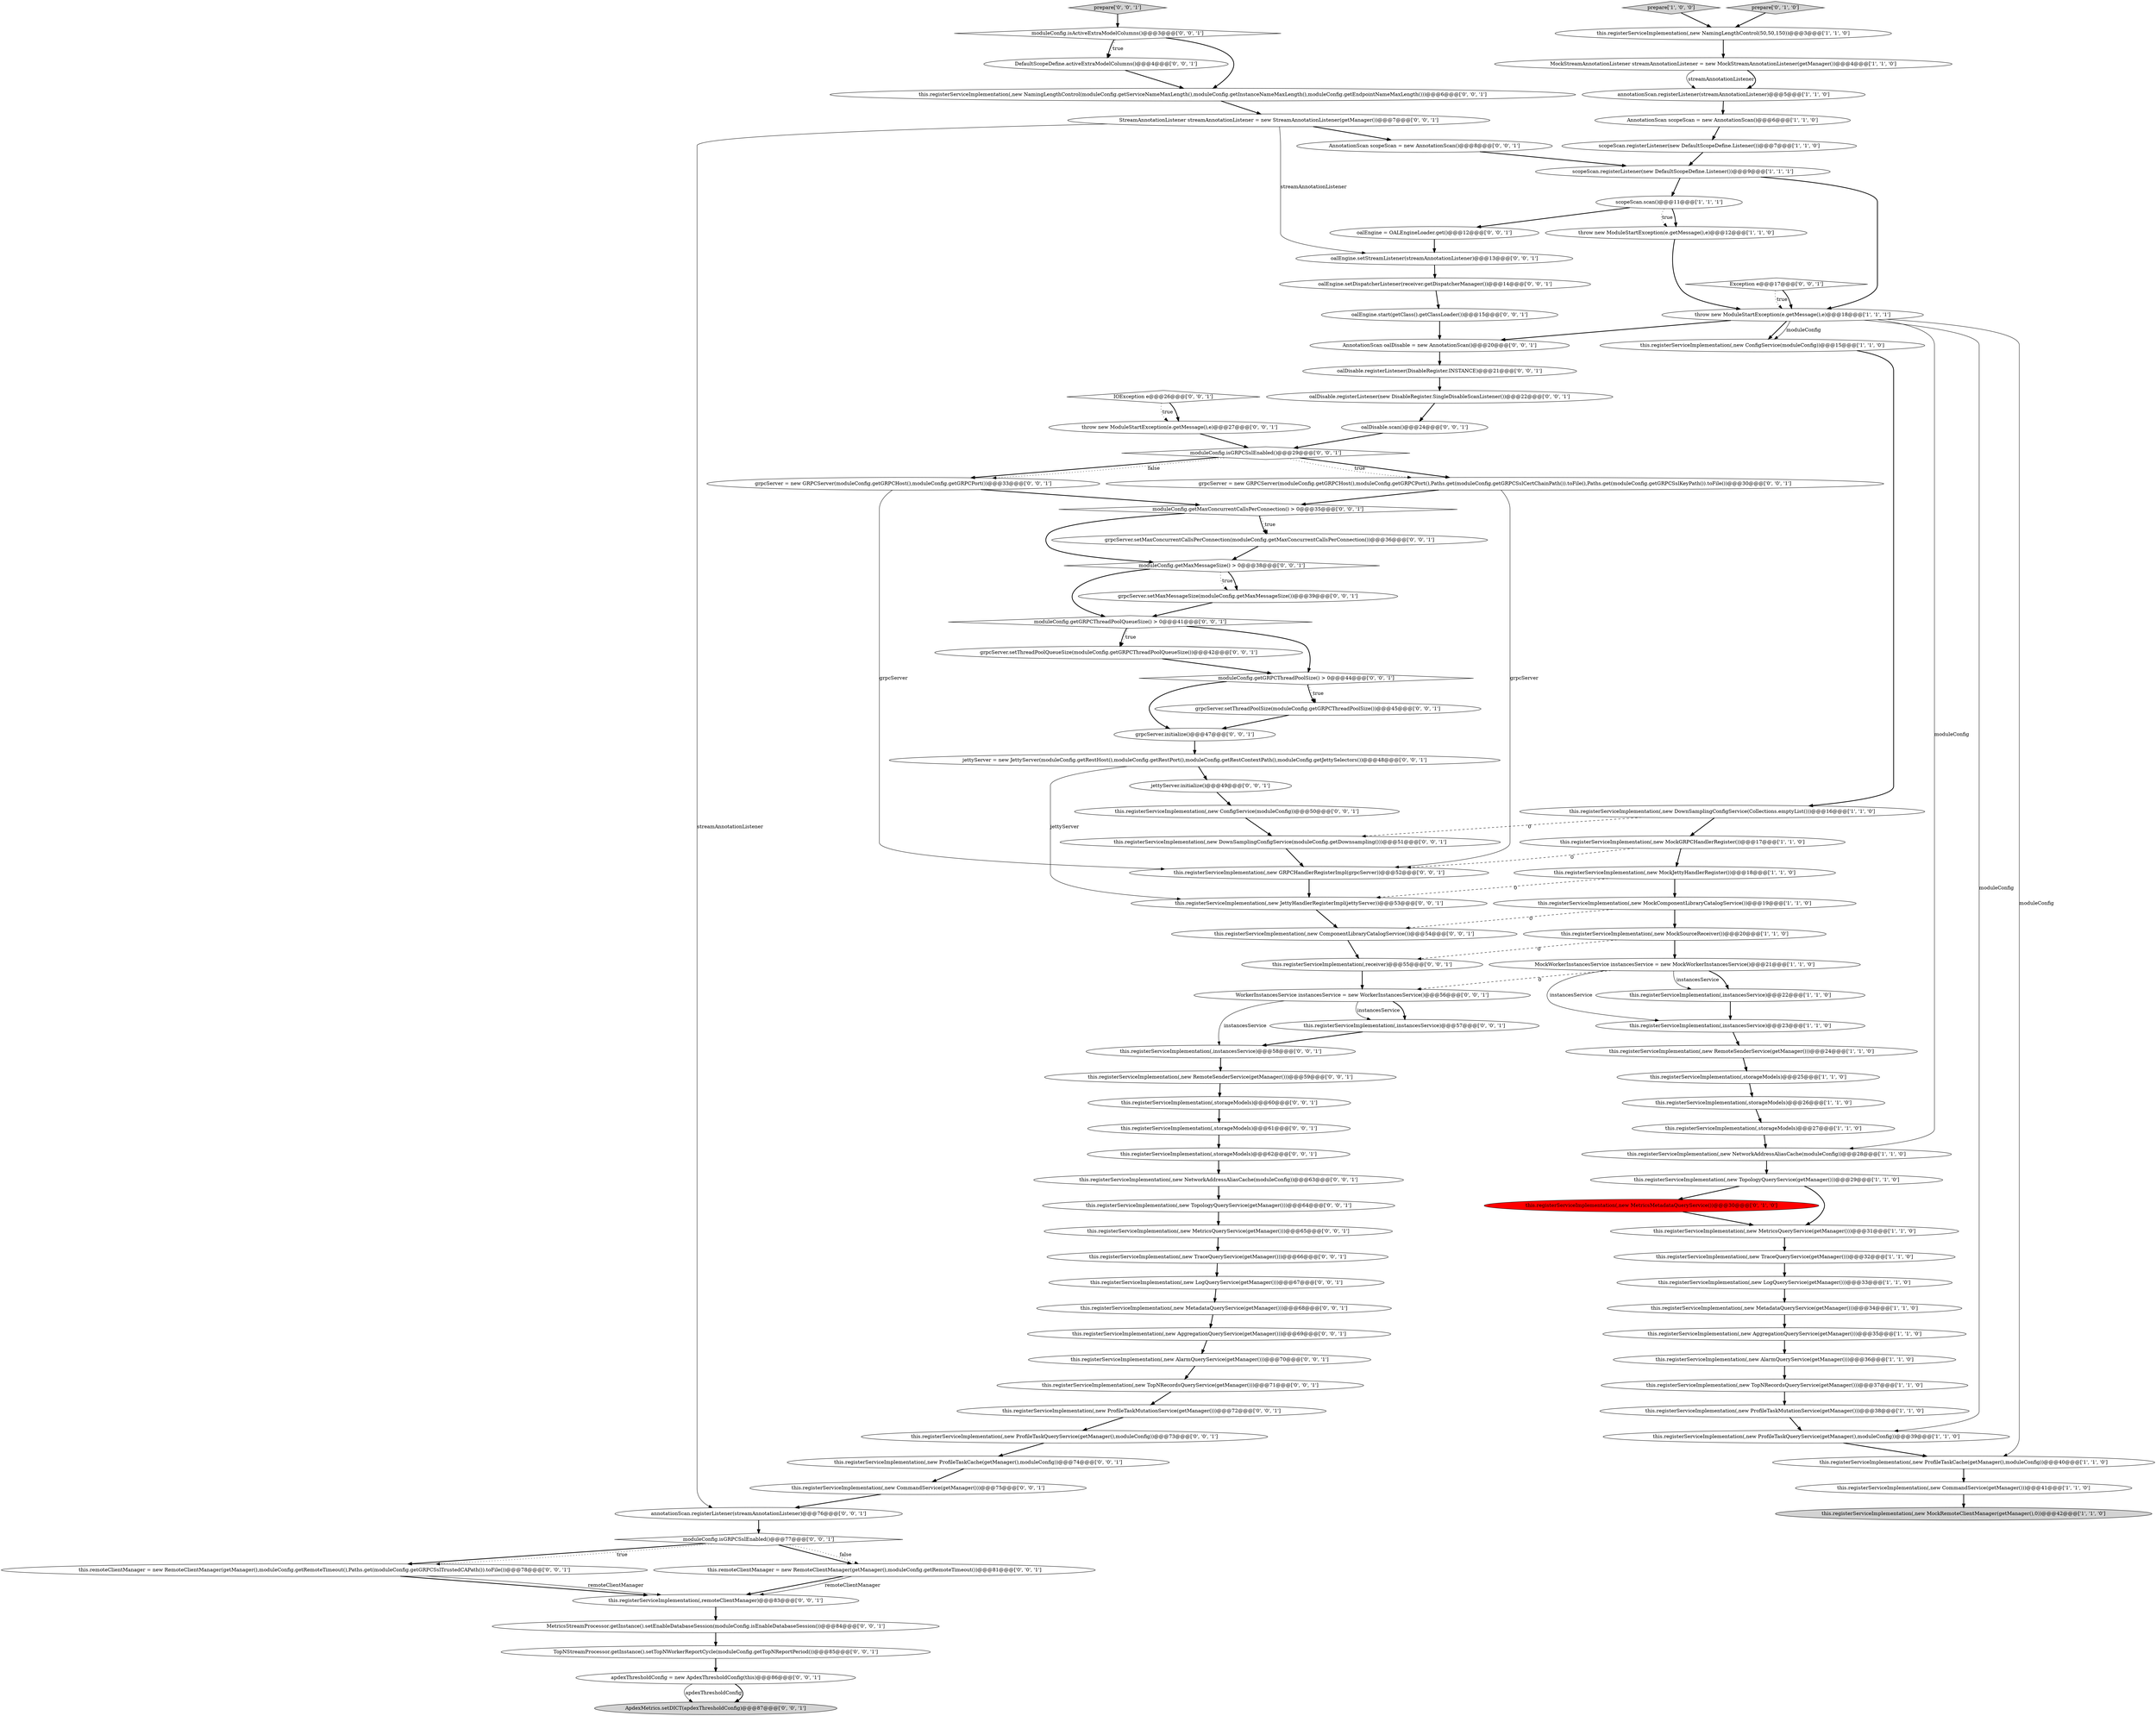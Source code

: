 digraph {
24 [style = filled, label = "scopeScan.registerListener(new DefaultScopeDefine.Listener())@@@7@@@['1', '1', '0']", fillcolor = white, shape = ellipse image = "AAA0AAABBB1BBB"];
12 [style = filled, label = "this.registerServiceImplementation(,instancesService)@@@23@@@['1', '1', '0']", fillcolor = white, shape = ellipse image = "AAA0AAABBB1BBB"];
22 [style = filled, label = "this.registerServiceImplementation(,new ConfigService(moduleConfig))@@@15@@@['1', '1', '0']", fillcolor = white, shape = ellipse image = "AAA0AAABBB1BBB"];
5 [style = filled, label = "this.registerServiceImplementation(,new ProfileTaskQueryService(getManager(),moduleConfig))@@@39@@@['1', '1', '0']", fillcolor = white, shape = ellipse image = "AAA0AAABBB1BBB"];
49 [style = filled, label = "this.registerServiceImplementation(,new TopNRecordsQueryService(getManager()))@@@71@@@['0', '0', '1']", fillcolor = white, shape = ellipse image = "AAA0AAABBB3BBB"];
35 [style = filled, label = "this.registerServiceImplementation(,storageModels)@@@25@@@['1', '1', '0']", fillcolor = white, shape = ellipse image = "AAA0AAABBB1BBB"];
28 [style = filled, label = "this.registerServiceImplementation(,new AggregationQueryService(getManager()))@@@35@@@['1', '1', '0']", fillcolor = white, shape = ellipse image = "AAA0AAABBB1BBB"];
26 [style = filled, label = "throw new ModuleStartException(e.getMessage(),e)@@@12@@@['1', '1', '0']", fillcolor = white, shape = ellipse image = "AAA0AAABBB1BBB"];
30 [style = filled, label = "annotationScan.registerListener(streamAnnotationListener)@@@5@@@['1', '1', '0']", fillcolor = white, shape = ellipse image = "AAA0AAABBB1BBB"];
62 [style = filled, label = "this.registerServiceImplementation(,new ProfileTaskQueryService(getManager(),moduleConfig))@@@73@@@['0', '0', '1']", fillcolor = white, shape = ellipse image = "AAA0AAABBB3BBB"];
0 [style = filled, label = "this.registerServiceImplementation(,new LogQueryService(getManager()))@@@33@@@['1', '1', '0']", fillcolor = white, shape = ellipse image = "AAA0AAABBB1BBB"];
100 [style = filled, label = "this.registerServiceImplementation(,remoteClientManager)@@@83@@@['0', '0', '1']", fillcolor = white, shape = ellipse image = "AAA0AAABBB3BBB"];
56 [style = filled, label = "TopNStreamProcessor.getInstance().setTopNWorkerReportCycle(moduleConfig.getTopNReportPeriod())@@@85@@@['0', '0', '1']", fillcolor = white, shape = ellipse image = "AAA0AAABBB3BBB"];
64 [style = filled, label = "this.registerServiceImplementation(,new NamingLengthControl(moduleConfig.getServiceNameMaxLength(),moduleConfig.getInstanceNameMaxLength(),moduleConfig.getEndpointNameMaxLength()))@@@6@@@['0', '0', '1']", fillcolor = white, shape = ellipse image = "AAA0AAABBB3BBB"];
51 [style = filled, label = "this.registerServiceImplementation(,new GRPCHandlerRegisterImpl(grpcServer))@@@52@@@['0', '0', '1']", fillcolor = white, shape = ellipse image = "AAA0AAABBB3BBB"];
91 [style = filled, label = "grpcServer.setThreadPoolQueueSize(moduleConfig.getGRPCThreadPoolQueueSize())@@@42@@@['0', '0', '1']", fillcolor = white, shape = ellipse image = "AAA0AAABBB3BBB"];
23 [style = filled, label = "MockStreamAnnotationListener streamAnnotationListener = new MockStreamAnnotationListener(getManager())@@@4@@@['1', '1', '0']", fillcolor = white, shape = ellipse image = "AAA0AAABBB1BBB"];
14 [style = filled, label = "this.registerServiceImplementation(,instancesService)@@@22@@@['1', '1', '0']", fillcolor = white, shape = ellipse image = "AAA0AAABBB1BBB"];
54 [style = filled, label = "this.registerServiceImplementation(,new AlarmQueryService(getManager()))@@@70@@@['0', '0', '1']", fillcolor = white, shape = ellipse image = "AAA0AAABBB3BBB"];
16 [style = filled, label = "this.registerServiceImplementation(,new MockRemoteClientManager(getManager(),0))@@@42@@@['1', '1', '0']", fillcolor = lightgray, shape = ellipse image = "AAA0AAABBB1BBB"];
6 [style = filled, label = "this.registerServiceImplementation(,new MockGRPCHandlerRegister())@@@17@@@['1', '1', '0']", fillcolor = white, shape = ellipse image = "AAA0AAABBB1BBB"];
103 [style = filled, label = "StreamAnnotationListener streamAnnotationListener = new StreamAnnotationListener(getManager())@@@7@@@['0', '0', '1']", fillcolor = white, shape = ellipse image = "AAA0AAABBB3BBB"];
33 [style = filled, label = "this.registerServiceImplementation(,new TopologyQueryService(getManager()))@@@29@@@['1', '1', '0']", fillcolor = white, shape = ellipse image = "AAA0AAABBB1BBB"];
97 [style = filled, label = "ApdexMetrics.setDICT(apdexThresholdConfig)@@@87@@@['0', '0', '1']", fillcolor = lightgray, shape = ellipse image = "AAA0AAABBB3BBB"];
92 [style = filled, label = "grpcServer.initialize()@@@47@@@['0', '0', '1']", fillcolor = white, shape = ellipse image = "AAA0AAABBB3BBB"];
37 [style = filled, label = "prepare['0', '1', '0']", fillcolor = lightgray, shape = diamond image = "AAA0AAABBB2BBB"];
11 [style = filled, label = "this.registerServiceImplementation(,new MockJettyHandlerRegister())@@@18@@@['1', '1', '0']", fillcolor = white, shape = ellipse image = "AAA0AAABBB1BBB"];
65 [style = filled, label = "this.registerServiceImplementation(,storageModels)@@@61@@@['0', '0', '1']", fillcolor = white, shape = ellipse image = "AAA0AAABBB3BBB"];
69 [style = filled, label = "this.registerServiceImplementation(,new CommandService(getManager()))@@@75@@@['0', '0', '1']", fillcolor = white, shape = ellipse image = "AAA0AAABBB3BBB"];
67 [style = filled, label = "oalDisable.registerListener(DisableRegister.INSTANCE)@@@21@@@['0', '0', '1']", fillcolor = white, shape = ellipse image = "AAA0AAABBB3BBB"];
93 [style = filled, label = "moduleConfig.isGRPCSslEnabled()@@@29@@@['0', '0', '1']", fillcolor = white, shape = diamond image = "AAA0AAABBB3BBB"];
59 [style = filled, label = "moduleConfig.getGRPCThreadPoolQueueSize() > 0@@@41@@@['0', '0', '1']", fillcolor = white, shape = diamond image = "AAA0AAABBB3BBB"];
58 [style = filled, label = "oalDisable.scan()@@@24@@@['0', '0', '1']", fillcolor = white, shape = ellipse image = "AAA0AAABBB3BBB"];
86 [style = filled, label = "this.remoteClientManager = new RemoteClientManager(getManager(),moduleConfig.getRemoteTimeout(),Paths.get(moduleConfig.getGRPCSslTrustedCAPath()).toFile())@@@78@@@['0', '0', '1']", fillcolor = white, shape = ellipse image = "AAA0AAABBB3BBB"];
19 [style = filled, label = "this.registerServiceImplementation(,new MetadataQueryService(getManager()))@@@34@@@['1', '1', '0']", fillcolor = white, shape = ellipse image = "AAA0AAABBB1BBB"];
4 [style = filled, label = "this.registerServiceImplementation(,new NetworkAddressAliasCache(moduleConfig))@@@28@@@['1', '1', '0']", fillcolor = white, shape = ellipse image = "AAA0AAABBB1BBB"];
46 [style = filled, label = "this.registerServiceImplementation(,new RemoteSenderService(getManager()))@@@59@@@['0', '0', '1']", fillcolor = white, shape = ellipse image = "AAA0AAABBB3BBB"];
29 [style = filled, label = "prepare['1', '0', '0']", fillcolor = lightgray, shape = diamond image = "AAA0AAABBB1BBB"];
66 [style = filled, label = "DefaultScopeDefine.activeExtraModelColumns()@@@4@@@['0', '0', '1']", fillcolor = white, shape = ellipse image = "AAA0AAABBB3BBB"];
87 [style = filled, label = "grpcServer.setMaxMessageSize(moduleConfig.getMaxMessageSize())@@@39@@@['0', '0', '1']", fillcolor = white, shape = ellipse image = "AAA0AAABBB3BBB"];
81 [style = filled, label = "this.registerServiceImplementation(,storageModels)@@@62@@@['0', '0', '1']", fillcolor = white, shape = ellipse image = "AAA0AAABBB3BBB"];
98 [style = filled, label = "this.registerServiceImplementation(,receiver)@@@55@@@['0', '0', '1']", fillcolor = white, shape = ellipse image = "AAA0AAABBB3BBB"];
75 [style = filled, label = "prepare['0', '0', '1']", fillcolor = lightgray, shape = diamond image = "AAA0AAABBB3BBB"];
36 [style = filled, label = "this.registerServiceImplementation(,new TopNRecordsQueryService(getManager()))@@@37@@@['1', '1', '0']", fillcolor = white, shape = ellipse image = "AAA0AAABBB1BBB"];
76 [style = filled, label = "this.registerServiceImplementation(,new NetworkAddressAliasCache(moduleConfig))@@@63@@@['0', '0', '1']", fillcolor = white, shape = ellipse image = "AAA0AAABBB3BBB"];
79 [style = filled, label = "IOException e@@@26@@@['0', '0', '1']", fillcolor = white, shape = diamond image = "AAA0AAABBB3BBB"];
89 [style = filled, label = "this.registerServiceImplementation(,new ConfigService(moduleConfig))@@@50@@@['0', '0', '1']", fillcolor = white, shape = ellipse image = "AAA0AAABBB3BBB"];
53 [style = filled, label = "jettyServer.initialize()@@@49@@@['0', '0', '1']", fillcolor = white, shape = ellipse image = "AAA0AAABBB3BBB"];
17 [style = filled, label = "MockWorkerInstancesService instancesService = new MockWorkerInstancesService()@@@21@@@['1', '1', '0']", fillcolor = white, shape = ellipse image = "AAA0AAABBB1BBB"];
15 [style = filled, label = "this.registerServiceImplementation(,new TraceQueryService(getManager()))@@@32@@@['1', '1', '0']", fillcolor = white, shape = ellipse image = "AAA0AAABBB1BBB"];
84 [style = filled, label = "oalEngine.setStreamListener(streamAnnotationListener)@@@13@@@['0', '0', '1']", fillcolor = white, shape = ellipse image = "AAA0AAABBB3BBB"];
101 [style = filled, label = "this.registerServiceImplementation(,new ComponentLibraryCatalogService())@@@54@@@['0', '0', '1']", fillcolor = white, shape = ellipse image = "AAA0AAABBB3BBB"];
3 [style = filled, label = "this.registerServiceImplementation(,new CommandService(getManager()))@@@41@@@['1', '1', '0']", fillcolor = white, shape = ellipse image = "AAA0AAABBB1BBB"];
78 [style = filled, label = "this.registerServiceImplementation(,instancesService)@@@57@@@['0', '0', '1']", fillcolor = white, shape = ellipse image = "AAA0AAABBB3BBB"];
95 [style = filled, label = "AnnotationScan scopeScan = new AnnotationScan()@@@8@@@['0', '0', '1']", fillcolor = white, shape = ellipse image = "AAA0AAABBB3BBB"];
73 [style = filled, label = "annotationScan.registerListener(streamAnnotationListener)@@@76@@@['0', '0', '1']", fillcolor = white, shape = ellipse image = "AAA0AAABBB3BBB"];
13 [style = filled, label = "this.registerServiceImplementation(,new MockSourceReceiver())@@@20@@@['1', '1', '0']", fillcolor = white, shape = ellipse image = "AAA0AAABBB1BBB"];
40 [style = filled, label = "oalEngine.setDispatcherListener(receiver.getDispatcherManager())@@@14@@@['0', '0', '1']", fillcolor = white, shape = ellipse image = "AAA0AAABBB3BBB"];
50 [style = filled, label = "this.remoteClientManager = new RemoteClientManager(getManager(),moduleConfig.getRemoteTimeout())@@@81@@@['0', '0', '1']", fillcolor = white, shape = ellipse image = "AAA0AAABBB3BBB"];
27 [style = filled, label = "this.registerServiceImplementation(,new MetricsQueryService(getManager()))@@@31@@@['1', '1', '0']", fillcolor = white, shape = ellipse image = "AAA0AAABBB1BBB"];
96 [style = filled, label = "oalDisable.registerListener(new DisableRegister.SingleDisableScanListener())@@@22@@@['0', '0', '1']", fillcolor = white, shape = ellipse image = "AAA0AAABBB3BBB"];
71 [style = filled, label = "this.registerServiceImplementation(,storageModels)@@@60@@@['0', '0', '1']", fillcolor = white, shape = ellipse image = "AAA0AAABBB3BBB"];
85 [style = filled, label = "moduleConfig.isGRPCSslEnabled()@@@77@@@['0', '0', '1']", fillcolor = white, shape = diamond image = "AAA0AAABBB3BBB"];
88 [style = filled, label = "jettyServer = new JettyServer(moduleConfig.getRestHost(),moduleConfig.getRestPort(),moduleConfig.getRestContextPath(),moduleConfig.getJettySelectors())@@@48@@@['0', '0', '1']", fillcolor = white, shape = ellipse image = "AAA0AAABBB3BBB"];
72 [style = filled, label = "this.registerServiceImplementation(,new AggregationQueryService(getManager()))@@@69@@@['0', '0', '1']", fillcolor = white, shape = ellipse image = "AAA0AAABBB3BBB"];
41 [style = filled, label = "apdexThresholdConfig = new ApdexThresholdConfig(this)@@@86@@@['0', '0', '1']", fillcolor = white, shape = ellipse image = "AAA0AAABBB3BBB"];
38 [style = filled, label = "this.registerServiceImplementation(,new MetricsMetadataQueryService())@@@30@@@['0', '1', '0']", fillcolor = red, shape = ellipse image = "AAA1AAABBB2BBB"];
83 [style = filled, label = "grpcServer.setThreadPoolSize(moduleConfig.getGRPCThreadPoolSize())@@@45@@@['0', '0', '1']", fillcolor = white, shape = ellipse image = "AAA0AAABBB3BBB"];
1 [style = filled, label = "throw new ModuleStartException(e.getMessage(),e)@@@18@@@['1', '1', '1']", fillcolor = white, shape = ellipse image = "AAA0AAABBB1BBB"];
99 [style = filled, label = "this.registerServiceImplementation(,instancesService)@@@58@@@['0', '0', '1']", fillcolor = white, shape = ellipse image = "AAA0AAABBB3BBB"];
104 [style = filled, label = "moduleConfig.getMaxMessageSize() > 0@@@38@@@['0', '0', '1']", fillcolor = white, shape = diamond image = "AAA0AAABBB3BBB"];
94 [style = filled, label = "grpcServer = new GRPCServer(moduleConfig.getGRPCHost(),moduleConfig.getGRPCPort())@@@33@@@['0', '0', '1']", fillcolor = white, shape = ellipse image = "AAA0AAABBB3BBB"];
80 [style = filled, label = "WorkerInstancesService instancesService = new WorkerInstancesService()@@@56@@@['0', '0', '1']", fillcolor = white, shape = ellipse image = "AAA0AAABBB3BBB"];
102 [style = filled, label = "this.registerServiceImplementation(,new MetricsQueryService(getManager()))@@@65@@@['0', '0', '1']", fillcolor = white, shape = ellipse image = "AAA0AAABBB3BBB"];
45 [style = filled, label = "moduleConfig.getGRPCThreadPoolSize() > 0@@@44@@@['0', '0', '1']", fillcolor = white, shape = diamond image = "AAA0AAABBB3BBB"];
10 [style = filled, label = "AnnotationScan scopeScan = new AnnotationScan()@@@6@@@['1', '1', '0']", fillcolor = white, shape = ellipse image = "AAA0AAABBB1BBB"];
34 [style = filled, label = "scopeScan.registerListener(new DefaultScopeDefine.Listener())@@@9@@@['1', '1', '1']", fillcolor = white, shape = ellipse image = "AAA0AAABBB1BBB"];
77 [style = filled, label = "MetricsStreamProcessor.getInstance().setEnableDatabaseSession(moduleConfig.isEnableDatabaseSession())@@@84@@@['0', '0', '1']", fillcolor = white, shape = ellipse image = "AAA0AAABBB3BBB"];
47 [style = filled, label = "grpcServer = new GRPCServer(moduleConfig.getGRPCHost(),moduleConfig.getGRPCPort(),Paths.get(moduleConfig.getGRPCSslCertChainPath()).toFile(),Paths.get(moduleConfig.getGRPCSslKeyPath()).toFile())@@@30@@@['0', '0', '1']", fillcolor = white, shape = ellipse image = "AAA0AAABBB3BBB"];
52 [style = filled, label = "this.registerServiceImplementation(,new DownSamplingConfigService(moduleConfig.getDownsampling()))@@@51@@@['0', '0', '1']", fillcolor = white, shape = ellipse image = "AAA0AAABBB3BBB"];
18 [style = filled, label = "this.registerServiceImplementation(,storageModels)@@@27@@@['1', '1', '0']", fillcolor = white, shape = ellipse image = "AAA0AAABBB1BBB"];
68 [style = filled, label = "this.registerServiceImplementation(,new JettyHandlerRegisterImpl(jettyServer))@@@53@@@['0', '0', '1']", fillcolor = white, shape = ellipse image = "AAA0AAABBB3BBB"];
55 [style = filled, label = "this.registerServiceImplementation(,new ProfileTaskCache(getManager(),moduleConfig))@@@74@@@['0', '0', '1']", fillcolor = white, shape = ellipse image = "AAA0AAABBB3BBB"];
20 [style = filled, label = "this.registerServiceImplementation(,new ProfileTaskCache(getManager(),moduleConfig))@@@40@@@['1', '1', '0']", fillcolor = white, shape = ellipse image = "AAA0AAABBB1BBB"];
7 [style = filled, label = "this.registerServiceImplementation(,new ProfileTaskMutationService(getManager()))@@@38@@@['1', '1', '0']", fillcolor = white, shape = ellipse image = "AAA0AAABBB1BBB"];
43 [style = filled, label = "this.registerServiceImplementation(,new TopologyQueryService(getManager()))@@@64@@@['0', '0', '1']", fillcolor = white, shape = ellipse image = "AAA0AAABBB3BBB"];
31 [style = filled, label = "this.registerServiceImplementation(,new DownSamplingConfigService(Collections.emptyList()))@@@16@@@['1', '1', '0']", fillcolor = white, shape = ellipse image = "AAA0AAABBB1BBB"];
21 [style = filled, label = "scopeScan.scan()@@@11@@@['1', '1', '1']", fillcolor = white, shape = ellipse image = "AAA0AAABBB1BBB"];
25 [style = filled, label = "this.registerServiceImplementation(,new AlarmQueryService(getManager()))@@@36@@@['1', '1', '0']", fillcolor = white, shape = ellipse image = "AAA0AAABBB1BBB"];
32 [style = filled, label = "this.registerServiceImplementation(,storageModels)@@@26@@@['1', '1', '0']", fillcolor = white, shape = ellipse image = "AAA0AAABBB1BBB"];
61 [style = filled, label = "this.registerServiceImplementation(,new MetadataQueryService(getManager()))@@@68@@@['0', '0', '1']", fillcolor = white, shape = ellipse image = "AAA0AAABBB3BBB"];
39 [style = filled, label = "AnnotationScan oalDisable = new AnnotationScan()@@@20@@@['0', '0', '1']", fillcolor = white, shape = ellipse image = "AAA0AAABBB3BBB"];
63 [style = filled, label = "this.registerServiceImplementation(,new ProfileTaskMutationService(getManager()))@@@72@@@['0', '0', '1']", fillcolor = white, shape = ellipse image = "AAA0AAABBB3BBB"];
74 [style = filled, label = "Exception e@@@17@@@['0', '0', '1']", fillcolor = white, shape = diamond image = "AAA0AAABBB3BBB"];
9 [style = filled, label = "this.registerServiceImplementation(,new MockComponentLibraryCatalogService())@@@19@@@['1', '1', '0']", fillcolor = white, shape = ellipse image = "AAA0AAABBB1BBB"];
90 [style = filled, label = "this.registerServiceImplementation(,new LogQueryService(getManager()))@@@67@@@['0', '0', '1']", fillcolor = white, shape = ellipse image = "AAA0AAABBB3BBB"];
82 [style = filled, label = "moduleConfig.getMaxConcurrentCallsPerConnection() > 0@@@35@@@['0', '0', '1']", fillcolor = white, shape = diamond image = "AAA0AAABBB3BBB"];
70 [style = filled, label = "oalEngine = OALEngineLoader.get()@@@12@@@['0', '0', '1']", fillcolor = white, shape = ellipse image = "AAA0AAABBB3BBB"];
57 [style = filled, label = "oalEngine.start(getClass().getClassLoader())@@@15@@@['0', '0', '1']", fillcolor = white, shape = ellipse image = "AAA0AAABBB3BBB"];
42 [style = filled, label = "moduleConfig.isActiveExtraModelColumns()@@@3@@@['0', '0', '1']", fillcolor = white, shape = diamond image = "AAA0AAABBB3BBB"];
44 [style = filled, label = "this.registerServiceImplementation(,new TraceQueryService(getManager()))@@@66@@@['0', '0', '1']", fillcolor = white, shape = ellipse image = "AAA0AAABBB3BBB"];
2 [style = filled, label = "this.registerServiceImplementation(,new RemoteSenderService(getManager()))@@@24@@@['1', '1', '0']", fillcolor = white, shape = ellipse image = "AAA0AAABBB1BBB"];
48 [style = filled, label = "grpcServer.setMaxConcurrentCallsPerConnection(moduleConfig.getMaxConcurrentCallsPerConnection())@@@36@@@['0', '0', '1']", fillcolor = white, shape = ellipse image = "AAA0AAABBB3BBB"];
60 [style = filled, label = "throw new ModuleStartException(e.getMessage(),e)@@@27@@@['0', '0', '1']", fillcolor = white, shape = ellipse image = "AAA0AAABBB3BBB"];
8 [style = filled, label = "this.registerServiceImplementation(,new NamingLengthControl(50,50,150))@@@3@@@['1', '1', '0']", fillcolor = white, shape = ellipse image = "AAA0AAABBB1BBB"];
68->101 [style = bold, label=""];
2->35 [style = bold, label=""];
67->96 [style = bold, label=""];
83->92 [style = bold, label=""];
5->20 [style = bold, label=""];
10->24 [style = bold, label=""];
100->77 [style = bold, label=""];
65->81 [style = bold, label=""];
56->41 [style = bold, label=""];
6->51 [style = dashed, label="0"];
24->34 [style = bold, label=""];
41->97 [style = solid, label="apdexThresholdConfig"];
62->55 [style = bold, label=""];
3->16 [style = bold, label=""];
85->86 [style = bold, label=""];
94->51 [style = solid, label="grpcServer"];
11->9 [style = bold, label=""];
45->83 [style = bold, label=""];
27->15 [style = bold, label=""];
103->73 [style = solid, label="streamAnnotationListener"];
85->50 [style = bold, label=""];
75->42 [style = bold, label=""];
31->52 [style = dashed, label="0"];
17->80 [style = dashed, label="0"];
21->26 [style = bold, label=""];
13->17 [style = bold, label=""];
12->2 [style = bold, label=""];
43->102 [style = bold, label=""];
31->6 [style = bold, label=""];
57->39 [style = bold, label=""];
21->26 [style = dotted, label="true"];
82->104 [style = bold, label=""];
17->14 [style = bold, label=""];
39->67 [style = bold, label=""];
93->94 [style = bold, label=""];
66->64 [style = bold, label=""];
99->46 [style = bold, label=""];
6->11 [style = bold, label=""];
15->0 [style = bold, label=""];
9->101 [style = dashed, label="0"];
28->25 [style = bold, label=""];
74->1 [style = dotted, label="true"];
1->4 [style = solid, label="moduleConfig"];
49->63 [style = bold, label=""];
19->28 [style = bold, label=""];
32->18 [style = bold, label=""];
17->12 [style = solid, label="instancesService"];
98->80 [style = bold, label=""];
71->65 [style = bold, label=""];
23->30 [style = solid, label="streamAnnotationListener"];
48->104 [style = bold, label=""];
91->45 [style = bold, label=""];
88->68 [style = solid, label="jettyServer"];
85->50 [style = dotted, label="false"];
54->49 [style = bold, label=""];
23->30 [style = bold, label=""];
8->23 [style = bold, label=""];
0->19 [style = bold, label=""];
1->5 [style = solid, label="moduleConfig"];
25->36 [style = bold, label=""];
26->1 [style = bold, label=""];
80->78 [style = bold, label=""];
82->48 [style = bold, label=""];
20->3 [style = bold, label=""];
70->84 [style = bold, label=""];
33->27 [style = bold, label=""];
1->20 [style = solid, label="moduleConfig"];
84->40 [style = bold, label=""];
50->100 [style = bold, label=""];
7->5 [style = bold, label=""];
63->62 [style = bold, label=""];
18->4 [style = bold, label=""];
86->100 [style = bold, label=""];
47->51 [style = solid, label="grpcServer"];
47->82 [style = bold, label=""];
58->93 [style = bold, label=""];
82->48 [style = dotted, label="true"];
64->103 [style = bold, label=""];
95->34 [style = bold, label=""];
30->10 [style = bold, label=""];
60->93 [style = bold, label=""];
13->98 [style = dashed, label="0"];
52->51 [style = bold, label=""];
96->58 [style = bold, label=""];
79->60 [style = bold, label=""];
61->72 [style = bold, label=""];
1->39 [style = bold, label=""];
93->94 [style = dotted, label="false"];
55->69 [style = bold, label=""];
59->45 [style = bold, label=""];
38->27 [style = bold, label=""];
35->32 [style = bold, label=""];
80->78 [style = solid, label="instancesService"];
4->33 [style = bold, label=""];
41->97 [style = bold, label=""];
78->99 [style = bold, label=""];
85->86 [style = dotted, label="true"];
93->47 [style = bold, label=""];
44->90 [style = bold, label=""];
59->91 [style = bold, label=""];
45->83 [style = dotted, label="true"];
76->43 [style = bold, label=""];
42->64 [style = bold, label=""];
37->8 [style = bold, label=""];
34->21 [style = bold, label=""];
88->53 [style = bold, label=""];
42->66 [style = dotted, label="true"];
89->52 [style = bold, label=""];
29->8 [style = bold, label=""];
103->84 [style = solid, label="streamAnnotationListener"];
59->91 [style = dotted, label="true"];
104->87 [style = dotted, label="true"];
50->100 [style = solid, label="remoteClientManager"];
11->68 [style = dashed, label="0"];
34->1 [style = bold, label=""];
42->66 [style = bold, label=""];
51->68 [style = bold, label=""];
22->31 [style = bold, label=""];
104->59 [style = bold, label=""];
94->82 [style = bold, label=""];
92->88 [style = bold, label=""];
72->54 [style = bold, label=""];
79->60 [style = dotted, label="true"];
93->47 [style = dotted, label="true"];
17->14 [style = solid, label="instancesService"];
40->57 [style = bold, label=""];
21->70 [style = bold, label=""];
1->22 [style = bold, label=""];
46->71 [style = bold, label=""];
101->98 [style = bold, label=""];
104->87 [style = bold, label=""];
1->22 [style = solid, label="moduleConfig"];
102->44 [style = bold, label=""];
53->89 [style = bold, label=""];
36->7 [style = bold, label=""];
14->12 [style = bold, label=""];
81->76 [style = bold, label=""];
73->85 [style = bold, label=""];
90->61 [style = bold, label=""];
74->1 [style = bold, label=""];
33->38 [style = bold, label=""];
69->73 [style = bold, label=""];
87->59 [style = bold, label=""];
80->99 [style = solid, label="instancesService"];
77->56 [style = bold, label=""];
103->95 [style = bold, label=""];
45->92 [style = bold, label=""];
86->100 [style = solid, label="remoteClientManager"];
9->13 [style = bold, label=""];
}
